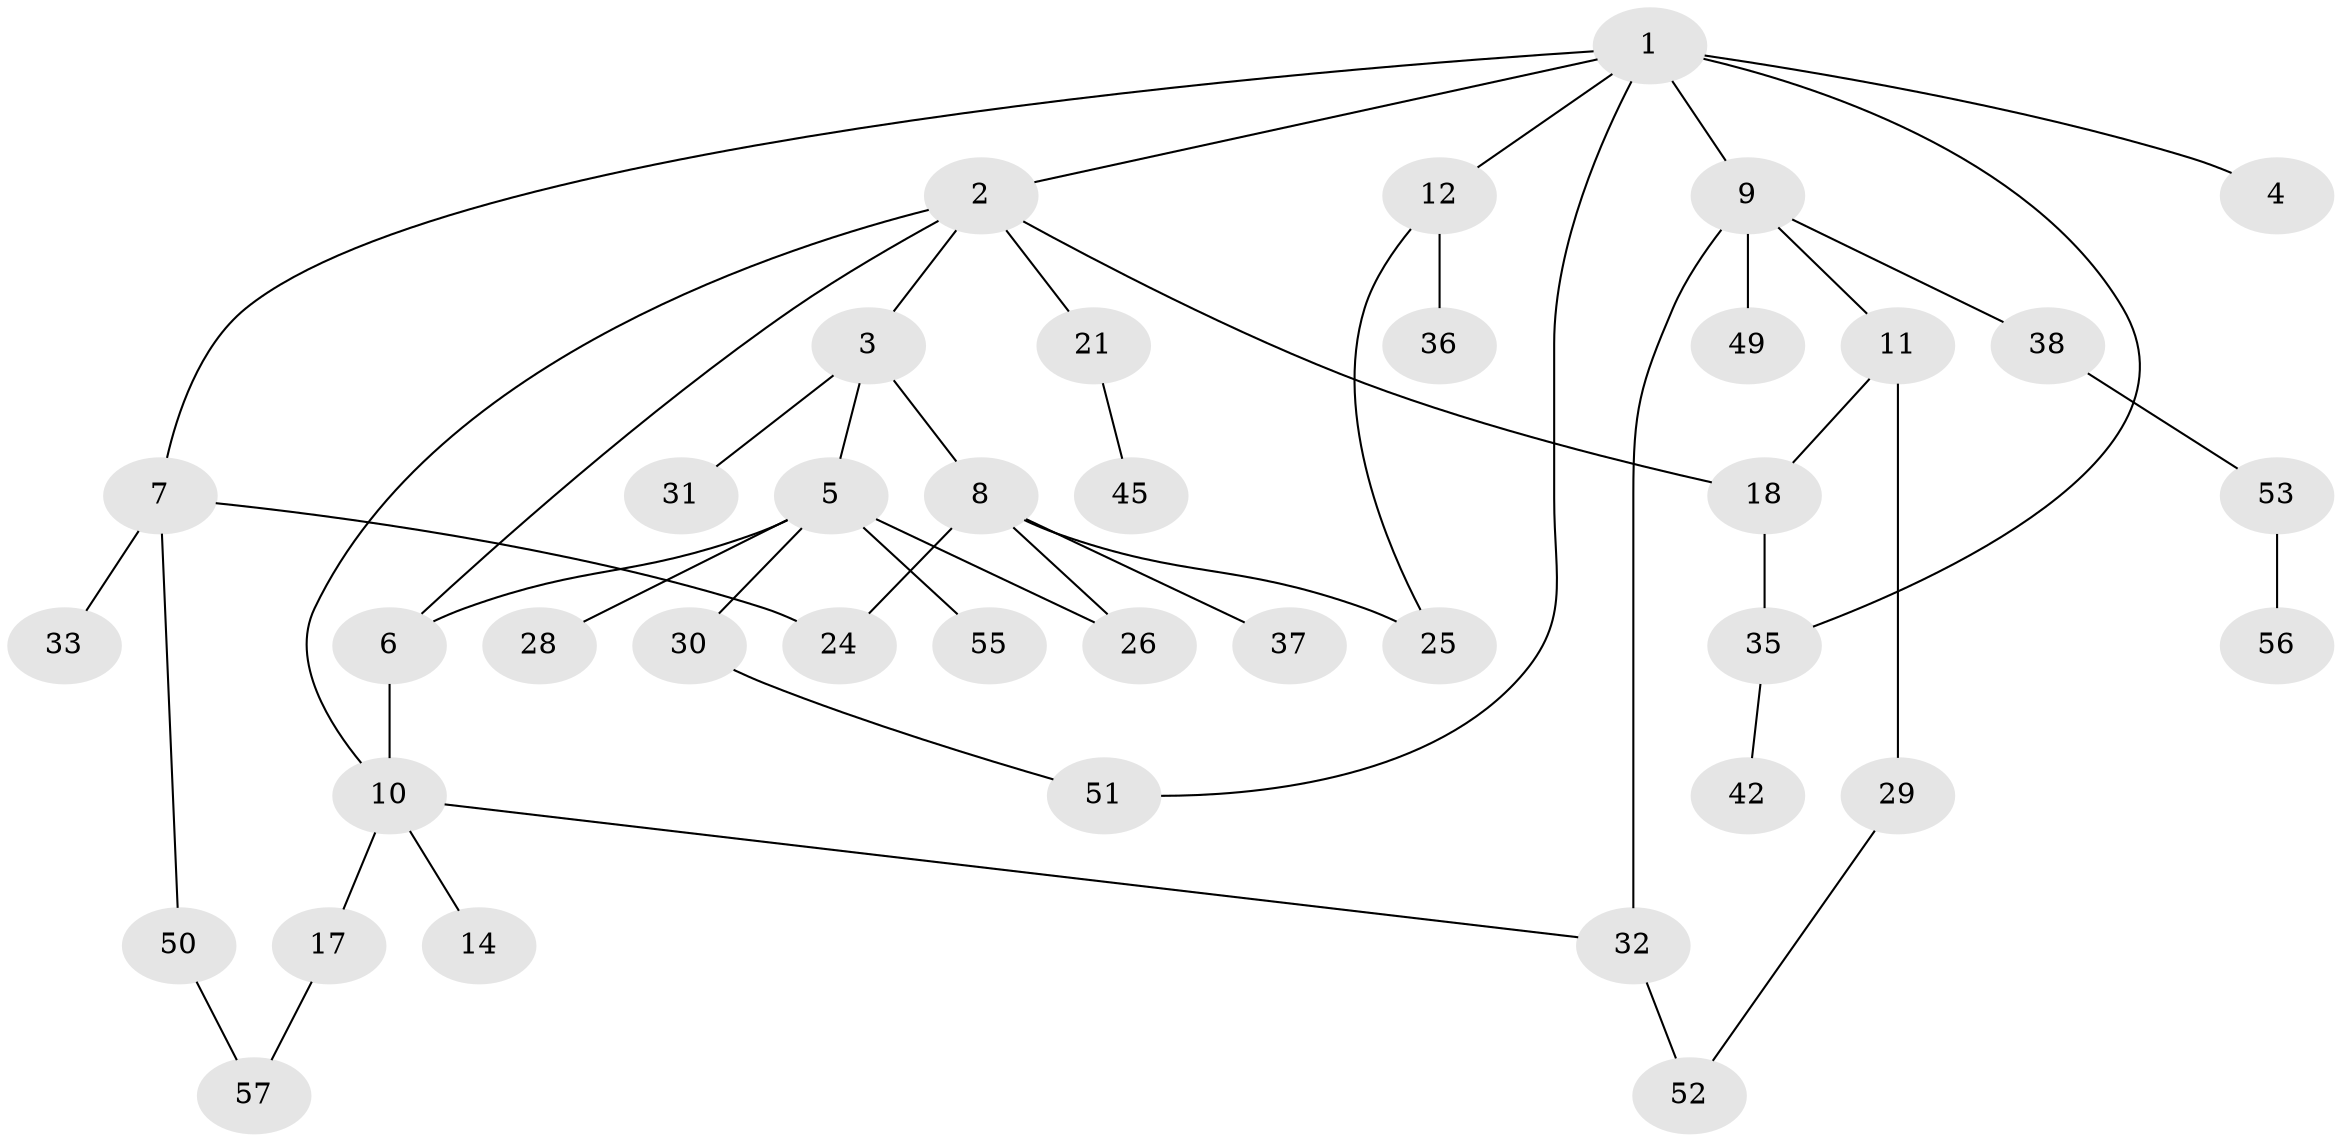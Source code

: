 // Generated by graph-tools (version 1.1) at 2025/51/02/27/25 19:51:38]
// undirected, 39 vertices, 49 edges
graph export_dot {
graph [start="1"]
  node [color=gray90,style=filled];
  1 [super="+19"];
  2 [super="+15"];
  3 [super="+23"];
  4 [super="+39"];
  5 [super="+44"];
  6;
  7 [super="+13"];
  8 [super="+20"];
  9 [super="+48"];
  10 [super="+22"];
  11;
  12 [super="+16"];
  14;
  17 [super="+58"];
  18 [super="+27"];
  21 [super="+41"];
  24;
  25 [super="+43"];
  26;
  28;
  29 [super="+46"];
  30 [super="+34"];
  31;
  32 [super="+40"];
  33;
  35;
  36 [super="+47"];
  37;
  38;
  42;
  45;
  49;
  50;
  51;
  52;
  53 [super="+54"];
  55;
  56;
  57;
  1 -- 2;
  1 -- 4 [weight=2];
  1 -- 7;
  1 -- 9;
  1 -- 12;
  1 -- 35;
  1 -- 51;
  2 -- 3;
  2 -- 6;
  2 -- 21;
  2 -- 18;
  2 -- 10;
  3 -- 5;
  3 -- 8;
  3 -- 31;
  5 -- 26;
  5 -- 28;
  5 -- 30;
  5 -- 6;
  5 -- 55;
  6 -- 10;
  7 -- 50;
  7 -- 24;
  7 -- 33;
  8 -- 37;
  8 -- 24;
  8 -- 26;
  8 -- 25;
  9 -- 11;
  9 -- 38;
  9 -- 49;
  9 -- 32;
  10 -- 14;
  10 -- 17;
  10 -- 32;
  11 -- 29;
  11 -- 18;
  12 -- 36 [weight=2];
  12 -- 25;
  17 -- 57;
  18 -- 35;
  21 -- 45;
  29 -- 52;
  30 -- 51;
  32 -- 52;
  35 -- 42;
  38 -- 53;
  50 -- 57;
  53 -- 56;
}
